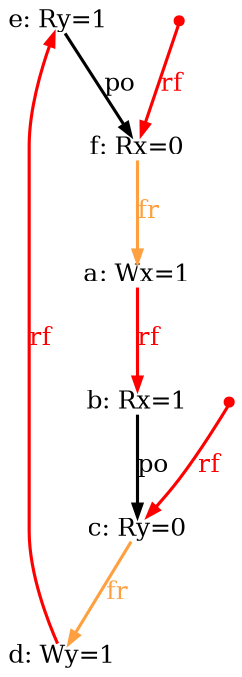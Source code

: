 digraph G {

fontname="Arial";


/* the unlocked events */
eiid0 [label="a: Wx=1", shape="none", fontsize=12, pos="1.000000,1.125000!", fixedsize="true", height="0.166667", width="0.666667"];
eiid1 [label="b: Rx=1", shape="none", fontsize=12, pos="1.000000,0.562500!", fixedsize="true", height="0.166667", width="0.666667"];
eiid2 [label="c: Ry=0", shape="none", fontsize=12, pos="1.000000,0.000000!", fixedsize="true", height="0.166667", width="0.666667"];
eiid3 [label="d: Wy=1", shape="none", fontsize=12, pos="2.000000,1.125000!", fixedsize="true", height="0.166667", width="0.666667"];
eiid4 [label="e: Ry=1", shape="none", fontsize=12, pos="2.000000,0.562500!", fixedsize="true", height="0.166667", width="0.666667"];
eiid5 [label="f: Rx=0", shape="none", fontsize=12, pos="2.000000,0.000000!", fixedsize="true", height="0.166667", width="0.666667"];

/* the intra_causality_data edges */


/* the intra_causality_control edges */

/* the poi edges */
eiid1 -> eiid2 [label="po", color="black", fontcolor="black", fontsize=12, penwidth="1.500000", arrowsize="0.600000"];
eiid4 -> eiid5 [label="po", color="black", fontcolor="black", fontsize=12, penwidth="1.500000", arrowsize="0.600000"];
/* the rfmap edges */
eiid0 -> eiid1 [label="rf", color="red", fontcolor="red", fontsize=12, penwidth="1.500000", arrowsize="0.600000"];
initeiid2 [shape=point, height=0.06, width=0.06, color="red", pos="0.400000,0.084375!"];
initeiid2 -> eiid2 [label="rf", color="red", fontcolor="red", fontsize=12, penwidth="1.500000", arrowsize="0.600000"];
eiid4 -> eiid3 [label="rf", color="red", fontcolor="red", fontsize=12, penwidth="1.500000", arrowsize="0.600000", dir="back"];
initeiid5 [shape=point, height=0.06, width=0.06, color="red", pos="1.400000,0.084375!"];
initeiid5 -> eiid5 [label="rf", color="red", fontcolor="red", fontsize=12, penwidth="1.500000", arrowsize="0.600000"];


/* The viewed-before edges */
eiid2 -> eiid3 [label="fr", color="#ffa040", fontcolor="#ffa040", fontsize=12, penwidth="1.500000", arrowsize="0.600000"];
eiid5 -> eiid0 [label="fr", color="#ffa040", fontcolor="#ffa040", fontsize=12, penwidth="1.500000", arrowsize="0.600000"];
}

